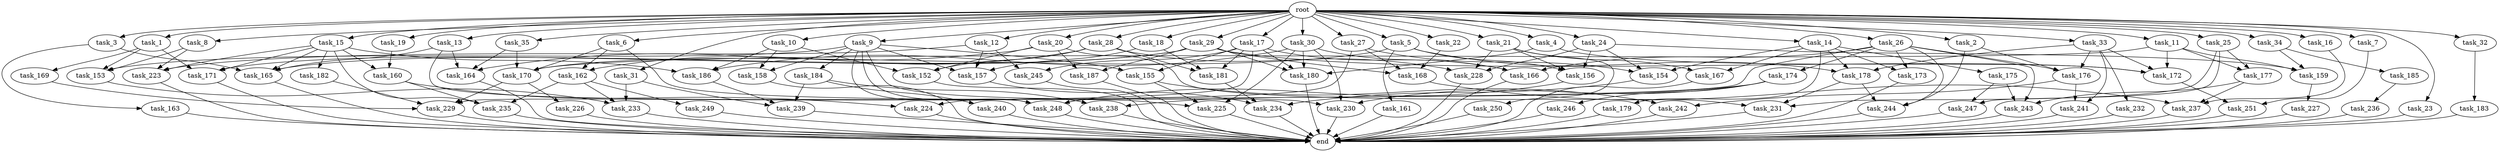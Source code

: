 digraph G {
  task_162 [size="7301444403.200000"];
  task_240 [size="4209067950.080000"];
  task_15 [size="10.240000"];
  task_229 [size="28346784153.600002"];
  task_161 [size="4209067950.080000"];
  task_9 [size="10.240000"];
  task_163 [size="5497558138.880000"];
  task_183 [size="3092376453.120000"];
  task_4 [size="10.240000"];
  task_179 [size="773094113.280000"];
  task_20 [size="10.240000"];
  task_166 [size="13142599925.760000"];
  task_13 [size="10.240000"];
  task_14 [size="10.240000"];
  task_174 [size="4209067950.080000"];
  task_157 [size="12799002542.080000"];
  task_3 [size="10.240000"];
  task_159 [size="15375982919.680000"];
  task_5 [size="10.240000"];
  task_169 [size="4209067950.080000"];
  task_236 [size="6957847019.520000"];
  task_155 [size="15547781611.520000"];
  task_185 [size="6957847019.520000"];
  task_156 [size="13915694039.040001"];
  task_231 [size="10479720202.240000"];
  task_26 [size="10.240000"];
  task_28 [size="10.240000"];
  task_19 [size="10.240000"];
  task_158 [size="15547781611.520000"];
  task_175 [size="773094113.280000"];
  task_233 [size="9706626088.960001"];
  task_2 [size="10.240000"];
  task_186 [size="15891378995.200001"];
  task_172 [size="17093969838.080000"];
  task_251 [size="9706626088.960001"];
  task_7 [size="10.240000"];
  task_176 [size="13314398617.600000"];
  task_25 [size="10.240000"];
  task_31 [size="10.240000"];
  task_232 [size="2147483648.000000"];
  task_1 [size="10.240000"];
  task_226 [size="4209067950.080000"];
  task_23 [size="10.240000"];
  task_238 [size="11940009082.880001"];
  task_237 [size="5325759447.040000"];
  task_154 [size="6356551598.080000"];
  task_29 [size="10.240000"];
  task_173 [size="4982162063.360000"];
  task_180 [size="19670950215.680000"];
  task_223 [size="11510512353.280001"];
  task_171 [size="13314398617.600000"];
  task_184 [size="6957847019.520000"];
  task_244 [size="15375982919.680000"];
  task_24 [size="10.240000"];
  task_18 [size="10.240000"];
  task_167 [size="6270652252.160000"];
  task_243 [size="13572096655.360001"];
  task_249 [size="343597383.680000"];
  task_242 [size="14087492730.880001"];
  task_170 [size="17351667875.840000"];
  task_245 [size="8933531975.680000"];
  task_32 [size="10.240000"];
  task_165 [size="15375982919.680000"];
  task_230 [size="8074538516.480000"];
  task_22 [size="10.240000"];
  task_248 [size="16063177687.040001"];
  task_168 [size="4896262717.440001"];
  task_224 [size="5583457484.800000"];
  task_21 [size="10.240000"];
  task_177 [size="9706626088.960001"];
  task_164 [size="10136122818.559999"];
  task_16 [size="10.240000"];
  task_30 [size="10.240000"];
  task_246 [size="773094113.280000"];
  task_8 [size="10.240000"];
  task_12 [size="10.240000"];
  task_34 [size="10.240000"];
  root [size="0.000000"];
  task_17 [size="10.240000"];
  end [size="0.000000"];
  task_152 [size="16320875724.800001"];
  task_178 [size="7129645711.360001"];
  task_10 [size="10.240000"];
  task_27 [size="10.240000"];
  task_182 [size="6957847019.520000"];
  task_6 [size="10.240000"];
  task_35 [size="10.240000"];
  task_33 [size="10.240000"];
  task_241 [size="7645041786.880000"];
  task_225 [size="9277129359.360001"];
  task_239 [size="10479720202.240000"];
  task_228 [size="16664473108.480000"];
  task_234 [size="15290083573.760000"];
  task_181 [size="21045339750.400002"];
  task_247 [size="14087492730.880001"];
  task_187 [size="2920577761.280000"];
  task_11 [size="10.240000"];
  task_227 [size="343597383.680000"];
  task_153 [size="15375982919.680000"];
  task_250 [size="5497558138.880000"];
  task_235 [size="8675833937.920000"];
  task_160 [size="12455405158.400000"];

  task_162 -> task_235 [size="33554432.000000"];
  task_162 -> task_233 [size="33554432.000000"];
  task_162 -> task_249 [size="33554432.000000"];
  task_240 -> end [size="1.000000"];
  task_15 -> task_186 [size="679477248.000000"];
  task_15 -> task_165 [size="679477248.000000"];
  task_15 -> task_182 [size="679477248.000000"];
  task_15 -> task_223 [size="679477248.000000"];
  task_15 -> task_235 [size="679477248.000000"];
  task_15 -> task_171 [size="679477248.000000"];
  task_15 -> task_160 [size="679477248.000000"];
  task_229 -> end [size="1.000000"];
  task_161 -> end [size="1.000000"];
  task_9 -> task_157 [size="679477248.000000"];
  task_9 -> task_230 [size="679477248.000000"];
  task_9 -> task_153 [size="679477248.000000"];
  task_9 -> task_248 [size="679477248.000000"];
  task_9 -> task_184 [size="679477248.000000"];
  task_9 -> task_158 [size="679477248.000000"];
  task_9 -> task_238 [size="679477248.000000"];
  task_9 -> task_155 [size="679477248.000000"];
  task_163 -> end [size="1.000000"];
  task_183 -> end [size="1.000000"];
  task_4 -> task_180 [size="838860800.000000"];
  task_4 -> task_172 [size="838860800.000000"];
  task_179 -> end [size="1.000000"];
  task_20 -> task_231 [size="75497472.000000"];
  task_20 -> task_152 [size="75497472.000000"];
  task_20 -> task_164 [size="75497472.000000"];
  task_20 -> task_187 [size="75497472.000000"];
  task_166 -> end [size="1.000000"];
  task_13 -> task_165 [size="75497472.000000"];
  task_13 -> task_164 [size="75497472.000000"];
  task_13 -> task_248 [size="75497472.000000"];
  task_14 -> task_167 [size="75497472.000000"];
  task_14 -> task_178 [size="75497472.000000"];
  task_14 -> task_154 [size="75497472.000000"];
  task_14 -> task_173 [size="75497472.000000"];
  task_14 -> task_179 [size="75497472.000000"];
  task_14 -> task_175 [size="75497472.000000"];
  task_174 -> task_246 [size="75497472.000000"];
  task_174 -> task_230 [size="75497472.000000"];
  task_174 -> task_238 [size="75497472.000000"];
  task_157 -> task_234 [size="134217728.000000"];
  task_3 -> task_165 [size="536870912.000000"];
  task_3 -> task_163 [size="536870912.000000"];
  task_159 -> task_227 [size="33554432.000000"];
  task_5 -> task_178 [size="411041792.000000"];
  task_5 -> task_161 [size="411041792.000000"];
  task_5 -> task_156 [size="411041792.000000"];
  task_5 -> task_170 [size="411041792.000000"];
  task_169 -> task_229 [size="679477248.000000"];
  task_236 -> end [size="1.000000"];
  task_155 -> task_225 [size="838860800.000000"];
  task_155 -> task_242 [size="838860800.000000"];
  task_185 -> task_236 [size="679477248.000000"];
  task_156 -> task_248 [size="679477248.000000"];
  task_231 -> end [size="1.000000"];
  task_26 -> task_243 [size="411041792.000000"];
  task_26 -> task_224 [size="411041792.000000"];
  task_26 -> task_174 [size="411041792.000000"];
  task_26 -> task_173 [size="411041792.000000"];
  task_26 -> task_244 [size="411041792.000000"];
  task_26 -> task_176 [size="411041792.000000"];
  task_26 -> task_166 [size="411041792.000000"];
  task_28 -> task_162 [size="679477248.000000"];
  task_28 -> task_181 [size="679477248.000000"];
  task_28 -> task_228 [size="679477248.000000"];
  task_28 -> task_152 [size="679477248.000000"];
  task_19 -> task_160 [size="536870912.000000"];
  task_158 -> end [size="1.000000"];
  task_175 -> task_243 [size="838860800.000000"];
  task_175 -> task_247 [size="838860800.000000"];
  task_233 -> end [size="1.000000"];
  task_2 -> task_244 [size="679477248.000000"];
  task_2 -> task_176 [size="679477248.000000"];
  task_186 -> task_239 [size="536870912.000000"];
  task_172 -> task_251 [size="411041792.000000"];
  task_251 -> end [size="1.000000"];
  task_7 -> task_251 [size="536870912.000000"];
  task_176 -> task_242 [size="536870912.000000"];
  task_176 -> task_241 [size="536870912.000000"];
  task_25 -> task_231 [size="536870912.000000"];
  task_25 -> task_177 [size="536870912.000000"];
  task_25 -> task_247 [size="536870912.000000"];
  task_31 -> task_239 [size="75497472.000000"];
  task_31 -> task_233 [size="75497472.000000"];
  task_232 -> end [size="1.000000"];
  task_1 -> task_169 [size="411041792.000000"];
  task_1 -> task_153 [size="411041792.000000"];
  task_1 -> task_171 [size="411041792.000000"];
  task_226 -> end [size="1.000000"];
  task_23 -> end [size="1.000000"];
  task_238 -> end [size="1.000000"];
  task_237 -> end [size="1.000000"];
  task_154 -> task_234 [size="679477248.000000"];
  task_29 -> task_165 [size="209715200.000000"];
  task_29 -> task_172 [size="209715200.000000"];
  task_29 -> task_168 [size="209715200.000000"];
  task_29 -> task_180 [size="209715200.000000"];
  task_29 -> task_171 [size="209715200.000000"];
  task_29 -> task_187 [size="209715200.000000"];
  task_173 -> end [size="1.000000"];
  task_180 -> end [size="1.000000"];
  task_223 -> end [size="1.000000"];
  task_171 -> end [size="1.000000"];
  task_184 -> task_239 [size="411041792.000000"];
  task_184 -> task_238 [size="411041792.000000"];
  task_184 -> task_240 [size="411041792.000000"];
  task_244 -> end [size="1.000000"];
  task_24 -> task_228 [size="411041792.000000"];
  task_24 -> task_154 [size="411041792.000000"];
  task_24 -> task_159 [size="411041792.000000"];
  task_24 -> task_156 [size="411041792.000000"];
  task_18 -> task_157 [size="536870912.000000"];
  task_18 -> task_181 [size="536870912.000000"];
  task_167 -> end [size="1.000000"];
  task_243 -> end [size="1.000000"];
  task_249 -> end [size="1.000000"];
  task_242 -> end [size="1.000000"];
  task_170 -> task_229 [size="411041792.000000"];
  task_170 -> task_226 [size="411041792.000000"];
  task_245 -> end [size="1.000000"];
  task_32 -> task_183 [size="301989888.000000"];
  task_165 -> end [size="1.000000"];
  task_230 -> end [size="1.000000"];
  task_22 -> task_168 [size="134217728.000000"];
  task_248 -> end [size="1.000000"];
  task_168 -> task_237 [size="33554432.000000"];
  task_224 -> end [size="1.000000"];
  task_21 -> task_167 [size="536870912.000000"];
  task_21 -> task_250 [size="536870912.000000"];
  task_21 -> task_228 [size="536870912.000000"];
  task_21 -> task_156 [size="536870912.000000"];
  task_177 -> task_243 [size="75497472.000000"];
  task_177 -> task_237 [size="75497472.000000"];
  task_164 -> end [size="1.000000"];
  task_16 -> task_237 [size="411041792.000000"];
  task_30 -> task_225 [size="33554432.000000"];
  task_30 -> task_180 [size="33554432.000000"];
  task_30 -> task_230 [size="33554432.000000"];
  task_30 -> task_166 [size="33554432.000000"];
  task_30 -> task_186 [size="33554432.000000"];
  task_246 -> end [size="1.000000"];
  task_8 -> task_223 [size="411041792.000000"];
  task_8 -> task_153 [size="411041792.000000"];
  task_12 -> task_223 [size="33554432.000000"];
  task_12 -> task_157 [size="33554432.000000"];
  task_12 -> task_245 [size="33554432.000000"];
  task_34 -> task_159 [size="679477248.000000"];
  task_34 -> task_185 [size="679477248.000000"];
  root -> task_26 [size="1.000000"];
  root -> task_8 [size="1.000000"];
  root -> task_34 [size="1.000000"];
  root -> task_28 [size="1.000000"];
  root -> task_15 [size="1.000000"];
  root -> task_29 [size="1.000000"];
  root -> task_17 [size="1.000000"];
  root -> task_9 [size="1.000000"];
  root -> task_6 [size="1.000000"];
  root -> task_2 [size="1.000000"];
  root -> task_10 [size="1.000000"];
  root -> task_27 [size="1.000000"];
  root -> task_7 [size="1.000000"];
  root -> task_4 [size="1.000000"];
  root -> task_24 [size="1.000000"];
  root -> task_25 [size="1.000000"];
  root -> task_18 [size="1.000000"];
  root -> task_20 [size="1.000000"];
  root -> task_35 [size="1.000000"];
  root -> task_13 [size="1.000000"];
  root -> task_31 [size="1.000000"];
  root -> task_14 [size="1.000000"];
  root -> task_1 [size="1.000000"];
  root -> task_23 [size="1.000000"];
  root -> task_11 [size="1.000000"];
  root -> task_3 [size="1.000000"];
  root -> task_32 [size="1.000000"];
  root -> task_5 [size="1.000000"];
  root -> task_12 [size="1.000000"];
  root -> task_22 [size="1.000000"];
  root -> task_19 [size="1.000000"];
  root -> task_33 [size="1.000000"];
  root -> task_21 [size="1.000000"];
  root -> task_16 [size="1.000000"];
  root -> task_30 [size="1.000000"];
  task_17 -> task_181 [size="838860800.000000"];
  task_17 -> task_155 [size="838860800.000000"];
  task_17 -> task_180 [size="838860800.000000"];
  task_17 -> task_229 [size="838860800.000000"];
  task_17 -> task_166 [size="838860800.000000"];
  task_17 -> task_245 [size="838860800.000000"];
  task_152 -> end [size="1.000000"];
  task_178 -> task_231 [size="411041792.000000"];
  task_178 -> task_244 [size="411041792.000000"];
  task_10 -> task_158 [size="838860800.000000"];
  task_10 -> task_186 [size="838860800.000000"];
  task_10 -> task_152 [size="838860800.000000"];
  task_27 -> task_168 [size="134217728.000000"];
  task_27 -> task_154 [size="134217728.000000"];
  task_27 -> task_248 [size="134217728.000000"];
  task_182 -> task_229 [size="838860800.000000"];
  task_6 -> task_162 [size="33554432.000000"];
  task_6 -> task_225 [size="33554432.000000"];
  task_6 -> task_170 [size="33554432.000000"];
  task_35 -> task_164 [size="838860800.000000"];
  task_35 -> task_170 [size="838860800.000000"];
  task_33 -> task_178 [size="209715200.000000"];
  task_33 -> task_176 [size="209715200.000000"];
  task_33 -> task_232 [size="209715200.000000"];
  task_33 -> task_172 [size="209715200.000000"];
  task_33 -> task_241 [size="209715200.000000"];
  task_241 -> end [size="1.000000"];
  task_225 -> end [size="1.000000"];
  task_239 -> end [size="1.000000"];
  task_228 -> end [size="1.000000"];
  task_234 -> end [size="1.000000"];
  task_181 -> task_234 [size="679477248.000000"];
  task_247 -> end [size="1.000000"];
  task_187 -> end [size="1.000000"];
  task_11 -> task_159 [size="411041792.000000"];
  task_11 -> task_177 [size="411041792.000000"];
  task_11 -> task_172 [size="411041792.000000"];
  task_11 -> task_170 [size="411041792.000000"];
  task_227 -> end [size="1.000000"];
  task_153 -> task_233 [size="838860800.000000"];
  task_250 -> end [size="1.000000"];
  task_235 -> end [size="1.000000"];
  task_160 -> task_235 [size="134217728.000000"];
  task_160 -> task_224 [size="134217728.000000"];
}
